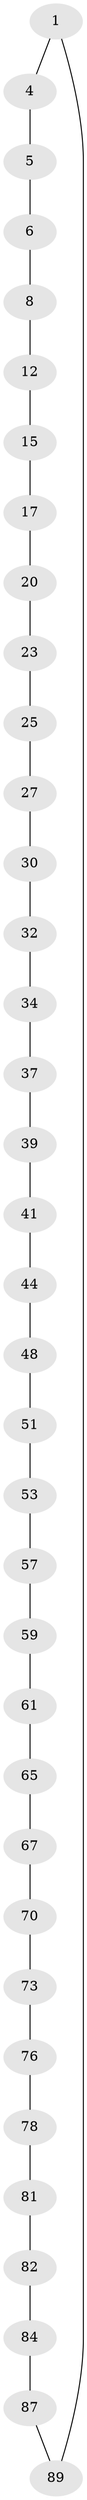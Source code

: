 // original degree distribution, {2: 1.0}
// Generated by graph-tools (version 1.1) at 2025/20/03/04/25 18:20:08]
// undirected, 36 vertices, 36 edges
graph export_dot {
graph [start="1"]
  node [color=gray90,style=filled];
  1 [super="+2+90"];
  4;
  5;
  6 [super="+7"];
  8 [super="+9"];
  12 [super="+13"];
  15 [super="+16"];
  17 [super="+18"];
  20 [super="+21"];
  23 [super="+24"];
  25 [super="+26"];
  27 [super="+28"];
  30 [super="+31"];
  32 [super="+33"];
  34 [super="+35"];
  37 [super="+38"];
  39 [super="+40"];
  41 [super="+42"];
  44 [super="+45"];
  48 [super="+49"];
  51 [super="+52"];
  53 [super="+54"];
  57 [super="+58"];
  59 [super="+60"];
  61 [super="+62"];
  65 [super="+66"];
  67 [super="+68"];
  70 [super="+71"];
  73 [super="+74"];
  76 [super="+77"];
  78 [super="+79"];
  81;
  82 [super="+83"];
  84 [super="+85"];
  87 [super="+88"];
  89;
  1 -- 4;
  1 -- 89;
  4 -- 5;
  5 -- 6;
  6 -- 8;
  8 -- 12;
  12 -- 15;
  15 -- 17;
  17 -- 20;
  20 -- 23;
  23 -- 25;
  25 -- 27;
  27 -- 30;
  30 -- 32;
  32 -- 34;
  34 -- 37;
  37 -- 39;
  39 -- 41;
  41 -- 44;
  44 -- 48;
  48 -- 51;
  51 -- 53;
  53 -- 57;
  57 -- 59;
  59 -- 61;
  61 -- 65;
  65 -- 67;
  67 -- 70;
  70 -- 73;
  73 -- 76;
  76 -- 78;
  78 -- 81;
  81 -- 82;
  82 -- 84;
  84 -- 87;
  87 -- 89;
}

